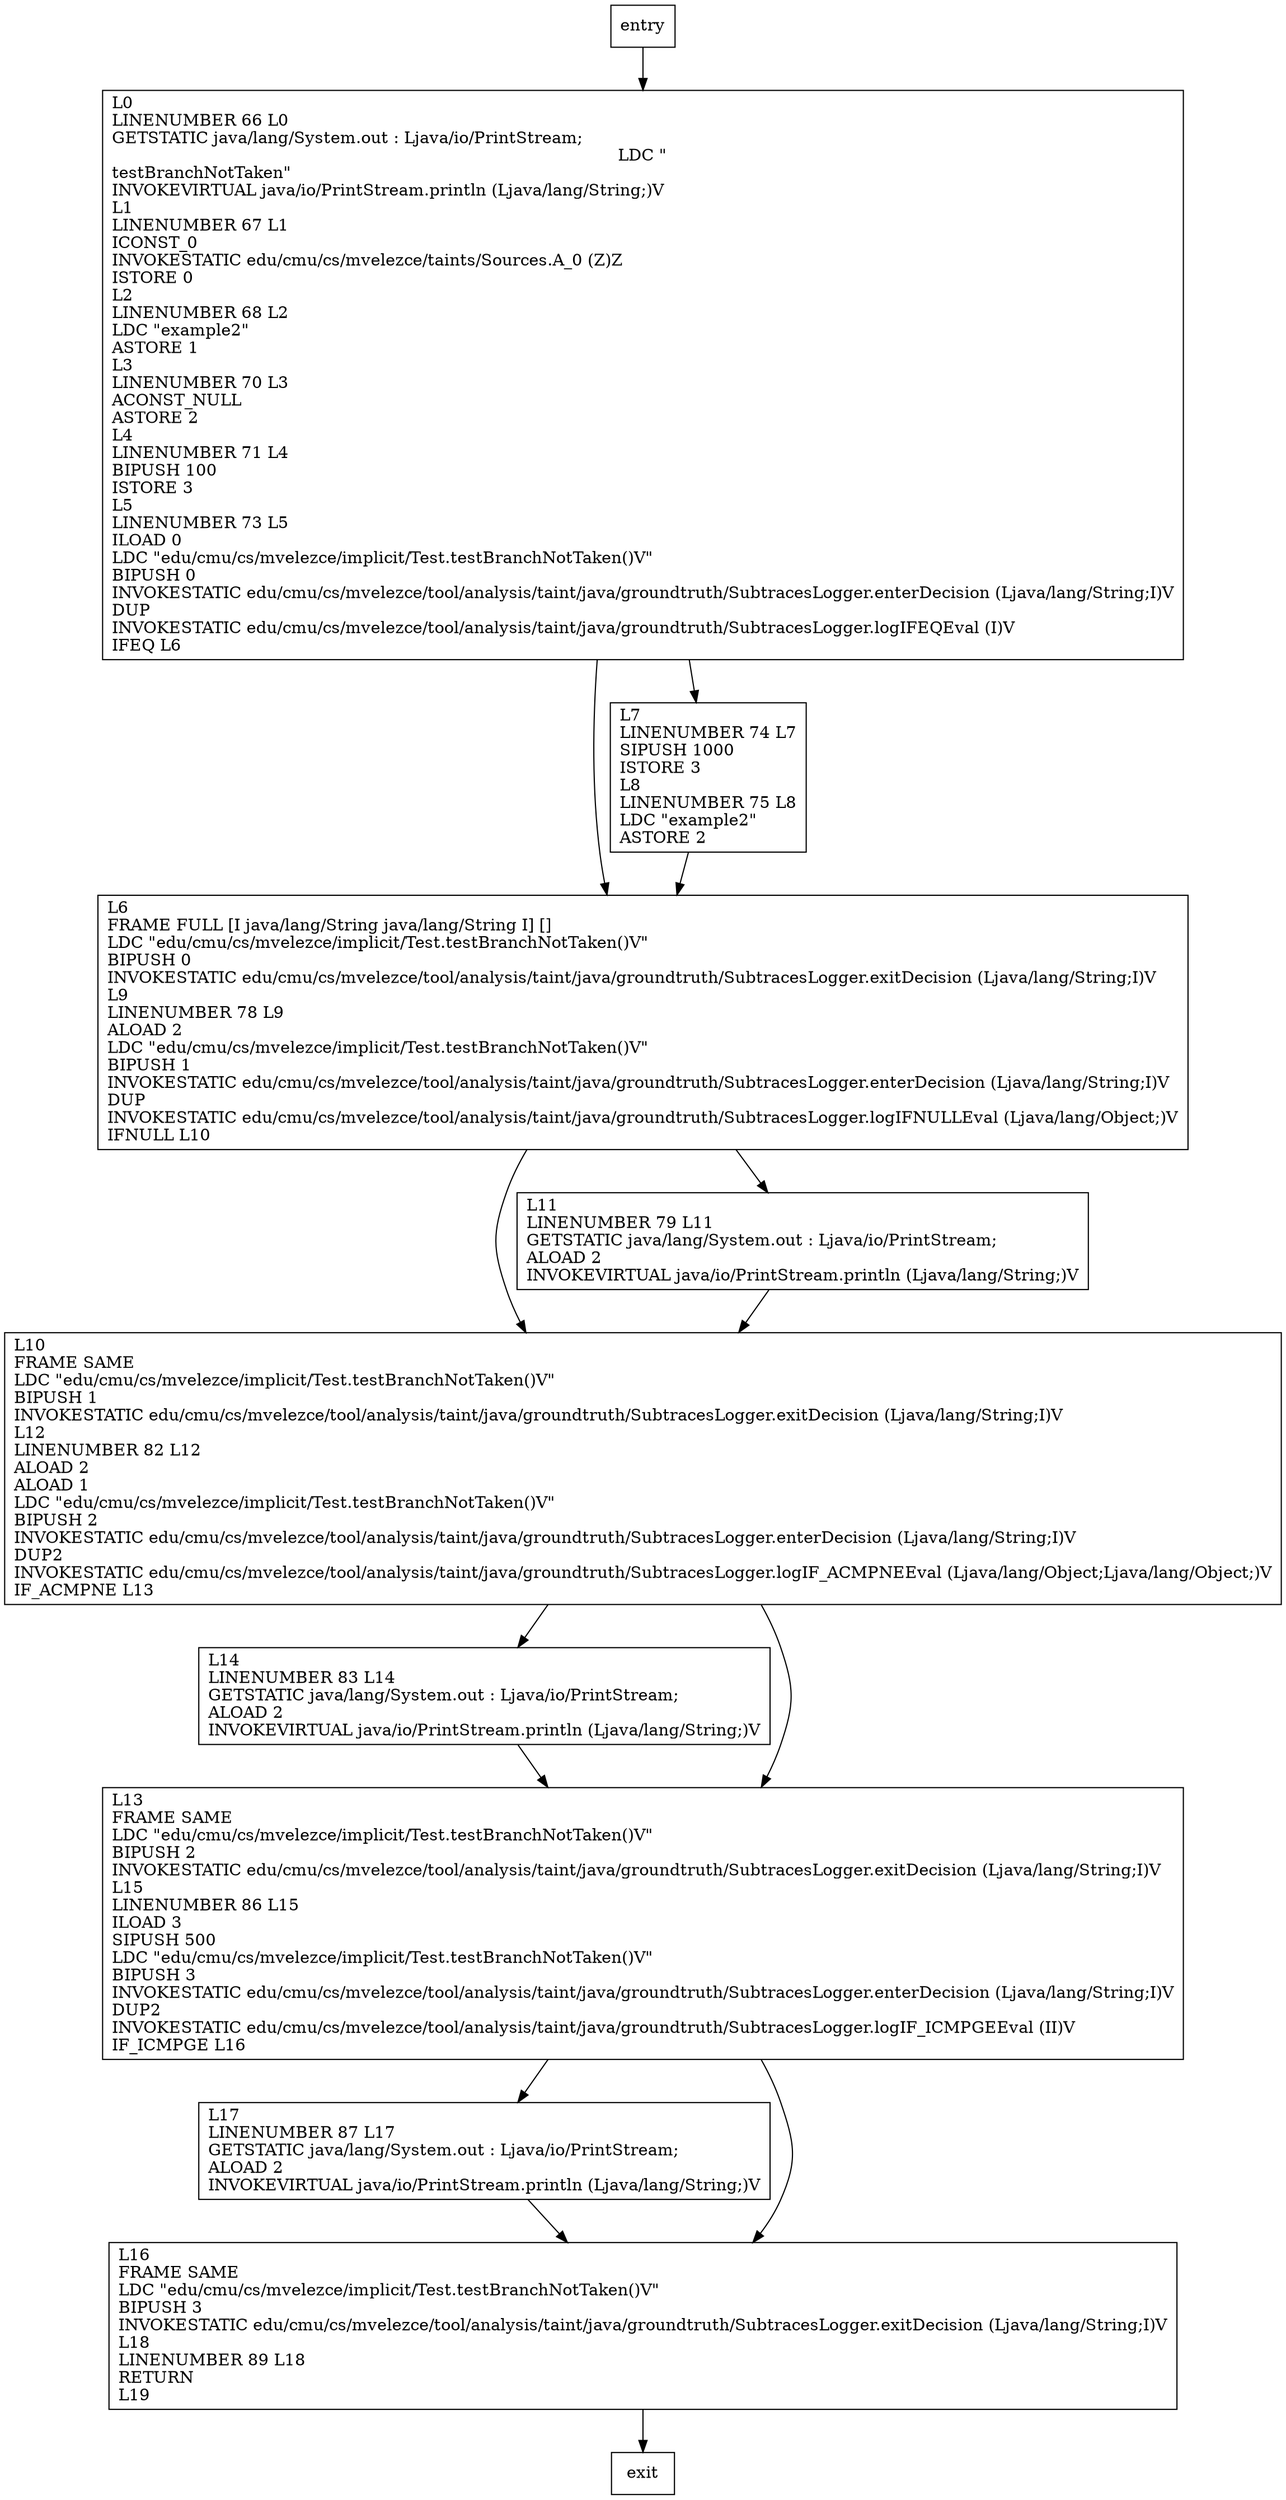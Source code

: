 digraph testBranchNotTaken {
node [shape=record];
1407168680 [label="L6\lFRAME FULL [I java/lang/String java/lang/String I] []\lLDC \"edu/cmu/cs/mvelezce/implicit/Test.testBranchNotTaken()V\"\lBIPUSH 0\lINVOKESTATIC edu/cmu/cs/mvelezce/tool/analysis/taint/java/groundtruth/SubtracesLogger.exitDecision (Ljava/lang/String;I)V\lL9\lLINENUMBER 78 L9\lALOAD 2\lLDC \"edu/cmu/cs/mvelezce/implicit/Test.testBranchNotTaken()V\"\lBIPUSH 1\lINVOKESTATIC edu/cmu/cs/mvelezce/tool/analysis/taint/java/groundtruth/SubtracesLogger.enterDecision (Ljava/lang/String;I)V\lDUP\lINVOKESTATIC edu/cmu/cs/mvelezce/tool/analysis/taint/java/groundtruth/SubtracesLogger.logIFNULLEval (Ljava/lang/Object;)V\lIFNULL L10\l"];
1920165594 [label="L17\lLINENUMBER 87 L17\lGETSTATIC java/lang/System.out : Ljava/io/PrintStream;\lALOAD 2\lINVOKEVIRTUAL java/io/PrintStream.println (Ljava/lang/String;)V\l"];
1290403405 [label="L10\lFRAME SAME\lLDC \"edu/cmu/cs/mvelezce/implicit/Test.testBranchNotTaken()V\"\lBIPUSH 1\lINVOKESTATIC edu/cmu/cs/mvelezce/tool/analysis/taint/java/groundtruth/SubtracesLogger.exitDecision (Ljava/lang/String;I)V\lL12\lLINENUMBER 82 L12\lALOAD 2\lALOAD 1\lLDC \"edu/cmu/cs/mvelezce/implicit/Test.testBranchNotTaken()V\"\lBIPUSH 2\lINVOKESTATIC edu/cmu/cs/mvelezce/tool/analysis/taint/java/groundtruth/SubtracesLogger.enterDecision (Ljava/lang/String;I)V\lDUP2\lINVOKESTATIC edu/cmu/cs/mvelezce/tool/analysis/taint/java/groundtruth/SubtracesLogger.logIF_ACMPNEEval (Ljava/lang/Object;Ljava/lang/Object;)V\lIF_ACMPNE L13\l"];
1604277383 [label="L14\lLINENUMBER 83 L14\lGETSTATIC java/lang/System.out : Ljava/io/PrintStream;\lALOAD 2\lINVOKEVIRTUAL java/io/PrintStream.println (Ljava/lang/String;)V\l"];
1902896428 [label="L13\lFRAME SAME\lLDC \"edu/cmu/cs/mvelezce/implicit/Test.testBranchNotTaken()V\"\lBIPUSH 2\lINVOKESTATIC edu/cmu/cs/mvelezce/tool/analysis/taint/java/groundtruth/SubtracesLogger.exitDecision (Ljava/lang/String;I)V\lL15\lLINENUMBER 86 L15\lILOAD 3\lSIPUSH 500\lLDC \"edu/cmu/cs/mvelezce/implicit/Test.testBranchNotTaken()V\"\lBIPUSH 3\lINVOKESTATIC edu/cmu/cs/mvelezce/tool/analysis/taint/java/groundtruth/SubtracesLogger.enterDecision (Ljava/lang/String;I)V\lDUP2\lINVOKESTATIC edu/cmu/cs/mvelezce/tool/analysis/taint/java/groundtruth/SubtracesLogger.logIF_ICMPGEEval (II)V\lIF_ICMPGE L16\l"];
1234294308 [label="L7\lLINENUMBER 74 L7\lSIPUSH 1000\lISTORE 3\lL8\lLINENUMBER 75 L8\lLDC \"example2\"\lASTORE 2\l"];
924613433 [label="L0\lLINENUMBER 66 L0\lGETSTATIC java/lang/System.out : Ljava/io/PrintStream;\lLDC \"\ntestBranchNotTaken\"\lINVOKEVIRTUAL java/io/PrintStream.println (Ljava/lang/String;)V\lL1\lLINENUMBER 67 L1\lICONST_0\lINVOKESTATIC edu/cmu/cs/mvelezce/taints/Sources.A_0 (Z)Z\lISTORE 0\lL2\lLINENUMBER 68 L2\lLDC \"example2\"\lASTORE 1\lL3\lLINENUMBER 70 L3\lACONST_NULL\lASTORE 2\lL4\lLINENUMBER 71 L4\lBIPUSH 100\lISTORE 3\lL5\lLINENUMBER 73 L5\lILOAD 0\lLDC \"edu/cmu/cs/mvelezce/implicit/Test.testBranchNotTaken()V\"\lBIPUSH 0\lINVOKESTATIC edu/cmu/cs/mvelezce/tool/analysis/taint/java/groundtruth/SubtracesLogger.enterDecision (Ljava/lang/String;I)V\lDUP\lINVOKESTATIC edu/cmu/cs/mvelezce/tool/analysis/taint/java/groundtruth/SubtracesLogger.logIFEQEval (I)V\lIFEQ L6\l"];
786254751 [label="L16\lFRAME SAME\lLDC \"edu/cmu/cs/mvelezce/implicit/Test.testBranchNotTaken()V\"\lBIPUSH 3\lINVOKESTATIC edu/cmu/cs/mvelezce/tool/analysis/taint/java/groundtruth/SubtracesLogger.exitDecision (Ljava/lang/String;I)V\lL18\lLINENUMBER 89 L18\lRETURN\lL19\l"];
410550618 [label="L11\lLINENUMBER 79 L11\lGETSTATIC java/lang/System.out : Ljava/io/PrintStream;\lALOAD 2\lINVOKEVIRTUAL java/io/PrintStream.println (Ljava/lang/String;)V\l"];
entry;
exit;
1407168680 -> 1290403405;
1407168680 -> 410550618;
entry -> 924613433;
1920165594 -> 786254751;
1290403405 -> 1604277383;
1290403405 -> 1902896428;
1604277383 -> 1902896428;
1902896428 -> 1920165594;
1902896428 -> 786254751;
1234294308 -> 1407168680;
924613433 -> 1407168680;
924613433 -> 1234294308;
786254751 -> exit;
410550618 -> 1290403405;
}
